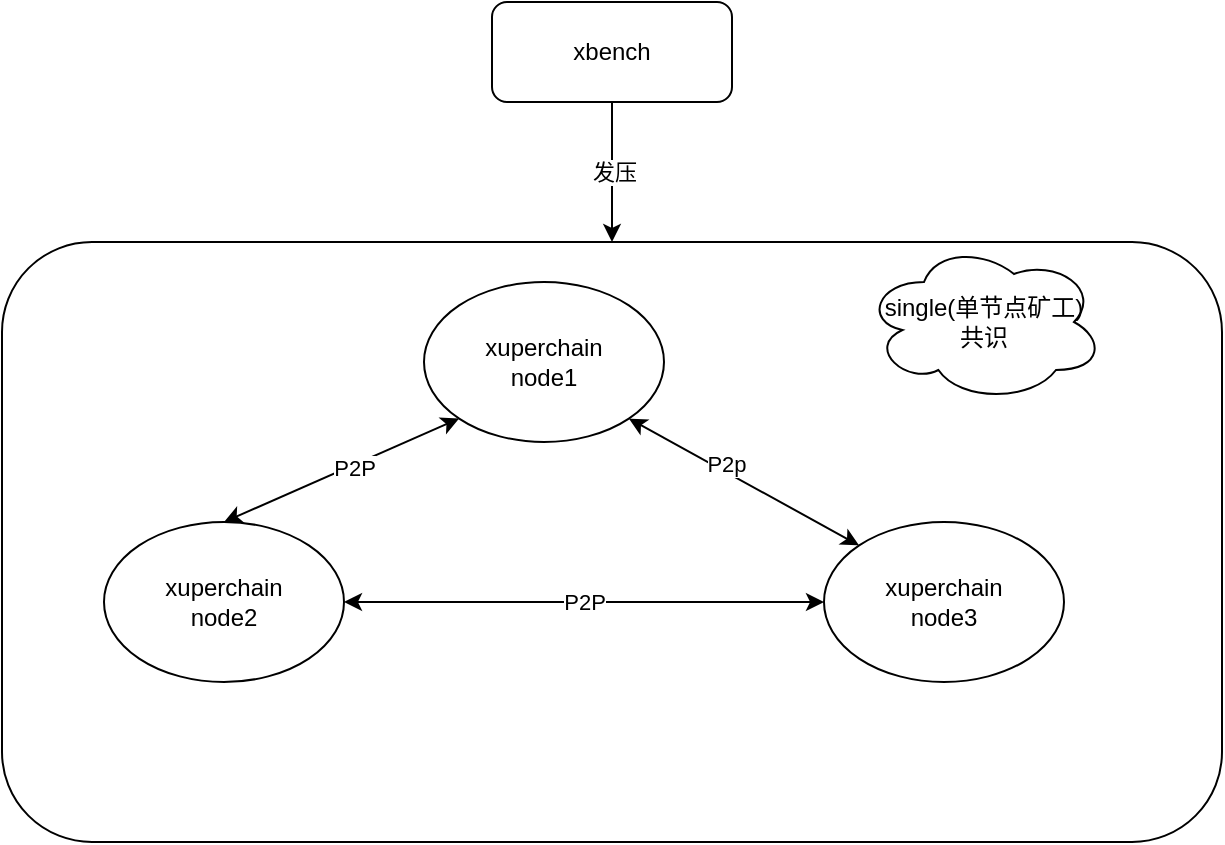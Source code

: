<mxfile version="21.0.6" type="github">
  <diagram name="第 1 页" id="A1IVZwQOLrOYhd3ah2jp">
    <mxGraphModel dx="1045" dy="555" grid="1" gridSize="10" guides="1" tooltips="1" connect="1" arrows="1" fold="1" page="1" pageScale="1" pageWidth="827" pageHeight="1169" math="0" shadow="0">
      <root>
        <mxCell id="0" />
        <mxCell id="1" parent="0" />
        <mxCell id="kyekWxCSCRWAH6E1M5Um-11" value="" style="rounded=1;whiteSpace=wrap;html=1;" vertex="1" parent="1">
          <mxGeometry x="109" y="140" width="610" height="300" as="geometry" />
        </mxCell>
        <mxCell id="kyekWxCSCRWAH6E1M5Um-1" value="xuperchain&lt;br&gt;node2" style="ellipse;whiteSpace=wrap;html=1;" vertex="1" parent="1">
          <mxGeometry x="160" y="280" width="120" height="80" as="geometry" />
        </mxCell>
        <mxCell id="kyekWxCSCRWAH6E1M5Um-12" style="edgeStyle=orthogonalEdgeStyle;rounded=0;orthogonalLoop=1;jettySize=auto;html=1;entryX=0.5;entryY=0;entryDx=0;entryDy=0;" edge="1" parent="1" source="kyekWxCSCRWAH6E1M5Um-2" target="kyekWxCSCRWAH6E1M5Um-11">
          <mxGeometry relative="1" as="geometry" />
        </mxCell>
        <mxCell id="kyekWxCSCRWAH6E1M5Um-13" value="发压" style="edgeLabel;html=1;align=center;verticalAlign=middle;resizable=0;points=[];" vertex="1" connectable="0" parent="kyekWxCSCRWAH6E1M5Um-12">
          <mxGeometry y="1" relative="1" as="geometry">
            <mxPoint as="offset" />
          </mxGeometry>
        </mxCell>
        <mxCell id="kyekWxCSCRWAH6E1M5Um-2" value="xbench" style="rounded=1;whiteSpace=wrap;html=1;" vertex="1" parent="1">
          <mxGeometry x="354" y="20" width="120" height="50" as="geometry" />
        </mxCell>
        <mxCell id="kyekWxCSCRWAH6E1M5Um-3" value="xuperchain&lt;br&gt;node1" style="ellipse;whiteSpace=wrap;html=1;" vertex="1" parent="1">
          <mxGeometry x="320" y="160" width="120" height="80" as="geometry" />
        </mxCell>
        <mxCell id="kyekWxCSCRWAH6E1M5Um-4" value="xuperchain&lt;br&gt;node3" style="ellipse;whiteSpace=wrap;html=1;" vertex="1" parent="1">
          <mxGeometry x="520" y="280" width="120" height="80" as="geometry" />
        </mxCell>
        <mxCell id="kyekWxCSCRWAH6E1M5Um-5" value="" style="endArrow=classic;startArrow=classic;html=1;rounded=0;entryX=0;entryY=1;entryDx=0;entryDy=0;exitX=0.5;exitY=0;exitDx=0;exitDy=0;" edge="1" parent="1" source="kyekWxCSCRWAH6E1M5Um-1" target="kyekWxCSCRWAH6E1M5Um-3">
          <mxGeometry width="50" height="50" relative="1" as="geometry">
            <mxPoint x="220" y="260" as="sourcePoint" />
            <mxPoint x="270" y="210" as="targetPoint" />
          </mxGeometry>
        </mxCell>
        <mxCell id="kyekWxCSCRWAH6E1M5Um-7" value="P2P" style="edgeLabel;html=1;align=center;verticalAlign=middle;resizable=0;points=[];" vertex="1" connectable="0" parent="kyekWxCSCRWAH6E1M5Um-5">
          <mxGeometry x="0.099" y="-1" relative="1" as="geometry">
            <mxPoint as="offset" />
          </mxGeometry>
        </mxCell>
        <mxCell id="kyekWxCSCRWAH6E1M5Um-6" value="" style="endArrow=classic;startArrow=classic;html=1;rounded=0;entryX=0;entryY=0;entryDx=0;entryDy=0;exitX=1;exitY=1;exitDx=0;exitDy=0;" edge="1" parent="1" source="kyekWxCSCRWAH6E1M5Um-3" target="kyekWxCSCRWAH6E1M5Um-4">
          <mxGeometry width="50" height="50" relative="1" as="geometry">
            <mxPoint x="390" y="310" as="sourcePoint" />
            <mxPoint x="440" y="260" as="targetPoint" />
          </mxGeometry>
        </mxCell>
        <mxCell id="kyekWxCSCRWAH6E1M5Um-8" value="P2p" style="edgeLabel;html=1;align=center;verticalAlign=middle;resizable=0;points=[];" vertex="1" connectable="0" parent="kyekWxCSCRWAH6E1M5Um-6">
          <mxGeometry x="-0.19" y="4" relative="1" as="geometry">
            <mxPoint as="offset" />
          </mxGeometry>
        </mxCell>
        <mxCell id="kyekWxCSCRWAH6E1M5Um-9" value="P2P" style="endArrow=classic;startArrow=classic;html=1;rounded=0;entryX=0;entryY=0.5;entryDx=0;entryDy=0;" edge="1" parent="1" source="kyekWxCSCRWAH6E1M5Um-1" target="kyekWxCSCRWAH6E1M5Um-4">
          <mxGeometry width="50" height="50" relative="1" as="geometry">
            <mxPoint x="330" y="430" as="sourcePoint" />
            <mxPoint x="380" y="380" as="targetPoint" />
          </mxGeometry>
        </mxCell>
        <mxCell id="kyekWxCSCRWAH6E1M5Um-10" value="single(单节点矿工)&lt;br&gt;共识" style="ellipse;shape=cloud;whiteSpace=wrap;html=1;" vertex="1" parent="1">
          <mxGeometry x="540" y="140" width="120" height="80" as="geometry" />
        </mxCell>
      </root>
    </mxGraphModel>
  </diagram>
</mxfile>
